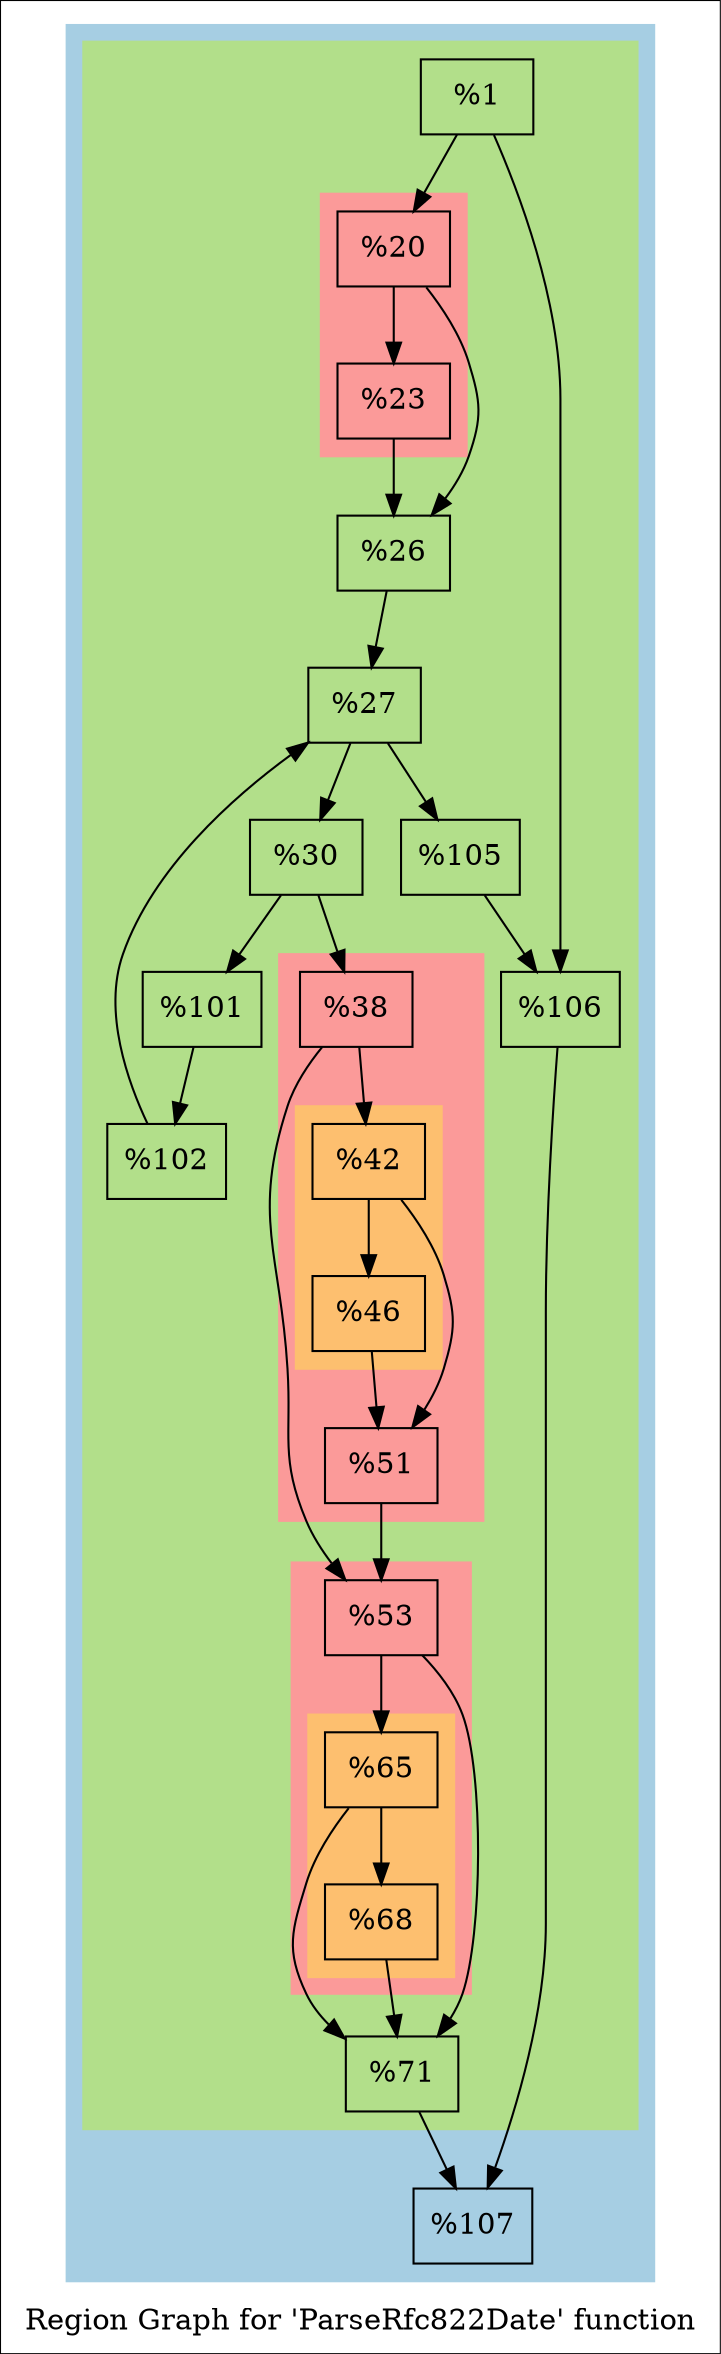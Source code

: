 digraph "Region Graph for 'ParseRfc822Date' function" {
	label="Region Graph for 'ParseRfc822Date' function";

	Node0xccf4e0 [shape=record,label="{%1}"];
	Node0xccf4e0 -> Node0xd008e0;
	Node0xccf4e0 -> Node0xd2f2d0;
	Node0xd008e0 [shape=record,label="{%20}"];
	Node0xd008e0 -> Node0xd18650;
	Node0xd008e0 -> Node0xd53920;
	Node0xd18650 [shape=record,label="{%23}"];
	Node0xd18650 -> Node0xd53920;
	Node0xd53920 [shape=record,label="{%26}"];
	Node0xd53920 -> Node0xd75ae0;
	Node0xd75ae0 [shape=record,label="{%27}"];
	Node0xd75ae0 -> Node0xd3d5f0;
	Node0xd75ae0 -> Node0xcebca0;
	Node0xd3d5f0 [shape=record,label="{%30}"];
	Node0xd3d5f0 -> Node0xcf33c0;
	Node0xd3d5f0 -> Node0xcdead0;
	Node0xcf33c0 [shape=record,label="{%101}"];
	Node0xcf33c0 -> Node0xd0e1e0;
	Node0xd0e1e0 [shape=record,label="{%102}"];
	Node0xd0e1e0 -> Node0xd75ae0;
	Node0xcdead0 [shape=record,label="{%38}"];
	Node0xcdead0 -> Node0xce80c0;
	Node0xcdead0 -> Node0xced9e0;
	Node0xce80c0 [shape=record,label="{%42}"];
	Node0xce80c0 -> Node0xd6a370;
	Node0xce80c0 -> Node0xd4ffc0;
	Node0xd6a370 [shape=record,label="{%51}"];
	Node0xd6a370 -> Node0xced9e0;
	Node0xced9e0 [shape=record,label="{%53}"];
	Node0xced9e0 -> Node0xce8400;
	Node0xced9e0 -> Node0xcfc950;
	Node0xce8400 [shape=record,label="{%65}"];
	Node0xce8400 -> Node0xd683c0;
	Node0xce8400 -> Node0xcfc950;
	Node0xd683c0 [shape=record,label="{%68}"];
	Node0xd683c0 -> Node0xcfc950;
	Node0xcfc950 [shape=record,label="{%71}"];
	Node0xcfc950 -> Node0xd79480;
	Node0xd79480 [shape=record,label="{%107}"];
	Node0xd4ffc0 [shape=record,label="{%46}"];
	Node0xd4ffc0 -> Node0xd6a370;
	Node0xcebca0 [shape=record,label="{%105}"];
	Node0xcebca0 -> Node0xd2f2d0;
	Node0xd2f2d0 [shape=record,label="{%106}"];
	Node0xd2f2d0 -> Node0xd79480;
	colorscheme = "paired12"
        subgraph cluster_0xd8f8a0 {
          label = "";
          style = filled;
          color = 1
          subgraph cluster_0xcdfcc0 {
            label = "";
            style = filled;
            color = 3
            subgraph cluster_0xcdfc40 {
              label = "";
              style = filled;
              color = 5
              Node0xd008e0;
              Node0xd18650;
            }
            subgraph cluster_0xc7c2c0 {
              label = "";
              style = filled;
              color = 5
              subgraph cluster_0xd8f760 {
                label = "";
                style = filled;
                color = 7
                Node0xce80c0;
                Node0xd4ffc0;
              }
              Node0xcdead0;
              Node0xd6a370;
            }
            subgraph cluster_0xc7c240 {
              label = "";
              style = filled;
              color = 5
              subgraph cluster_0xd91250 {
                label = "";
                style = filled;
                color = 7
                Node0xce8400;
                Node0xd683c0;
              }
              Node0xced9e0;
            }
            Node0xccf4e0;
            Node0xd53920;
            Node0xd75ae0;
            Node0xd3d5f0;
            Node0xcf33c0;
            Node0xd0e1e0;
            Node0xcfc950;
            Node0xcebca0;
            Node0xd2f2d0;
          }
          Node0xd79480;
        }
}
